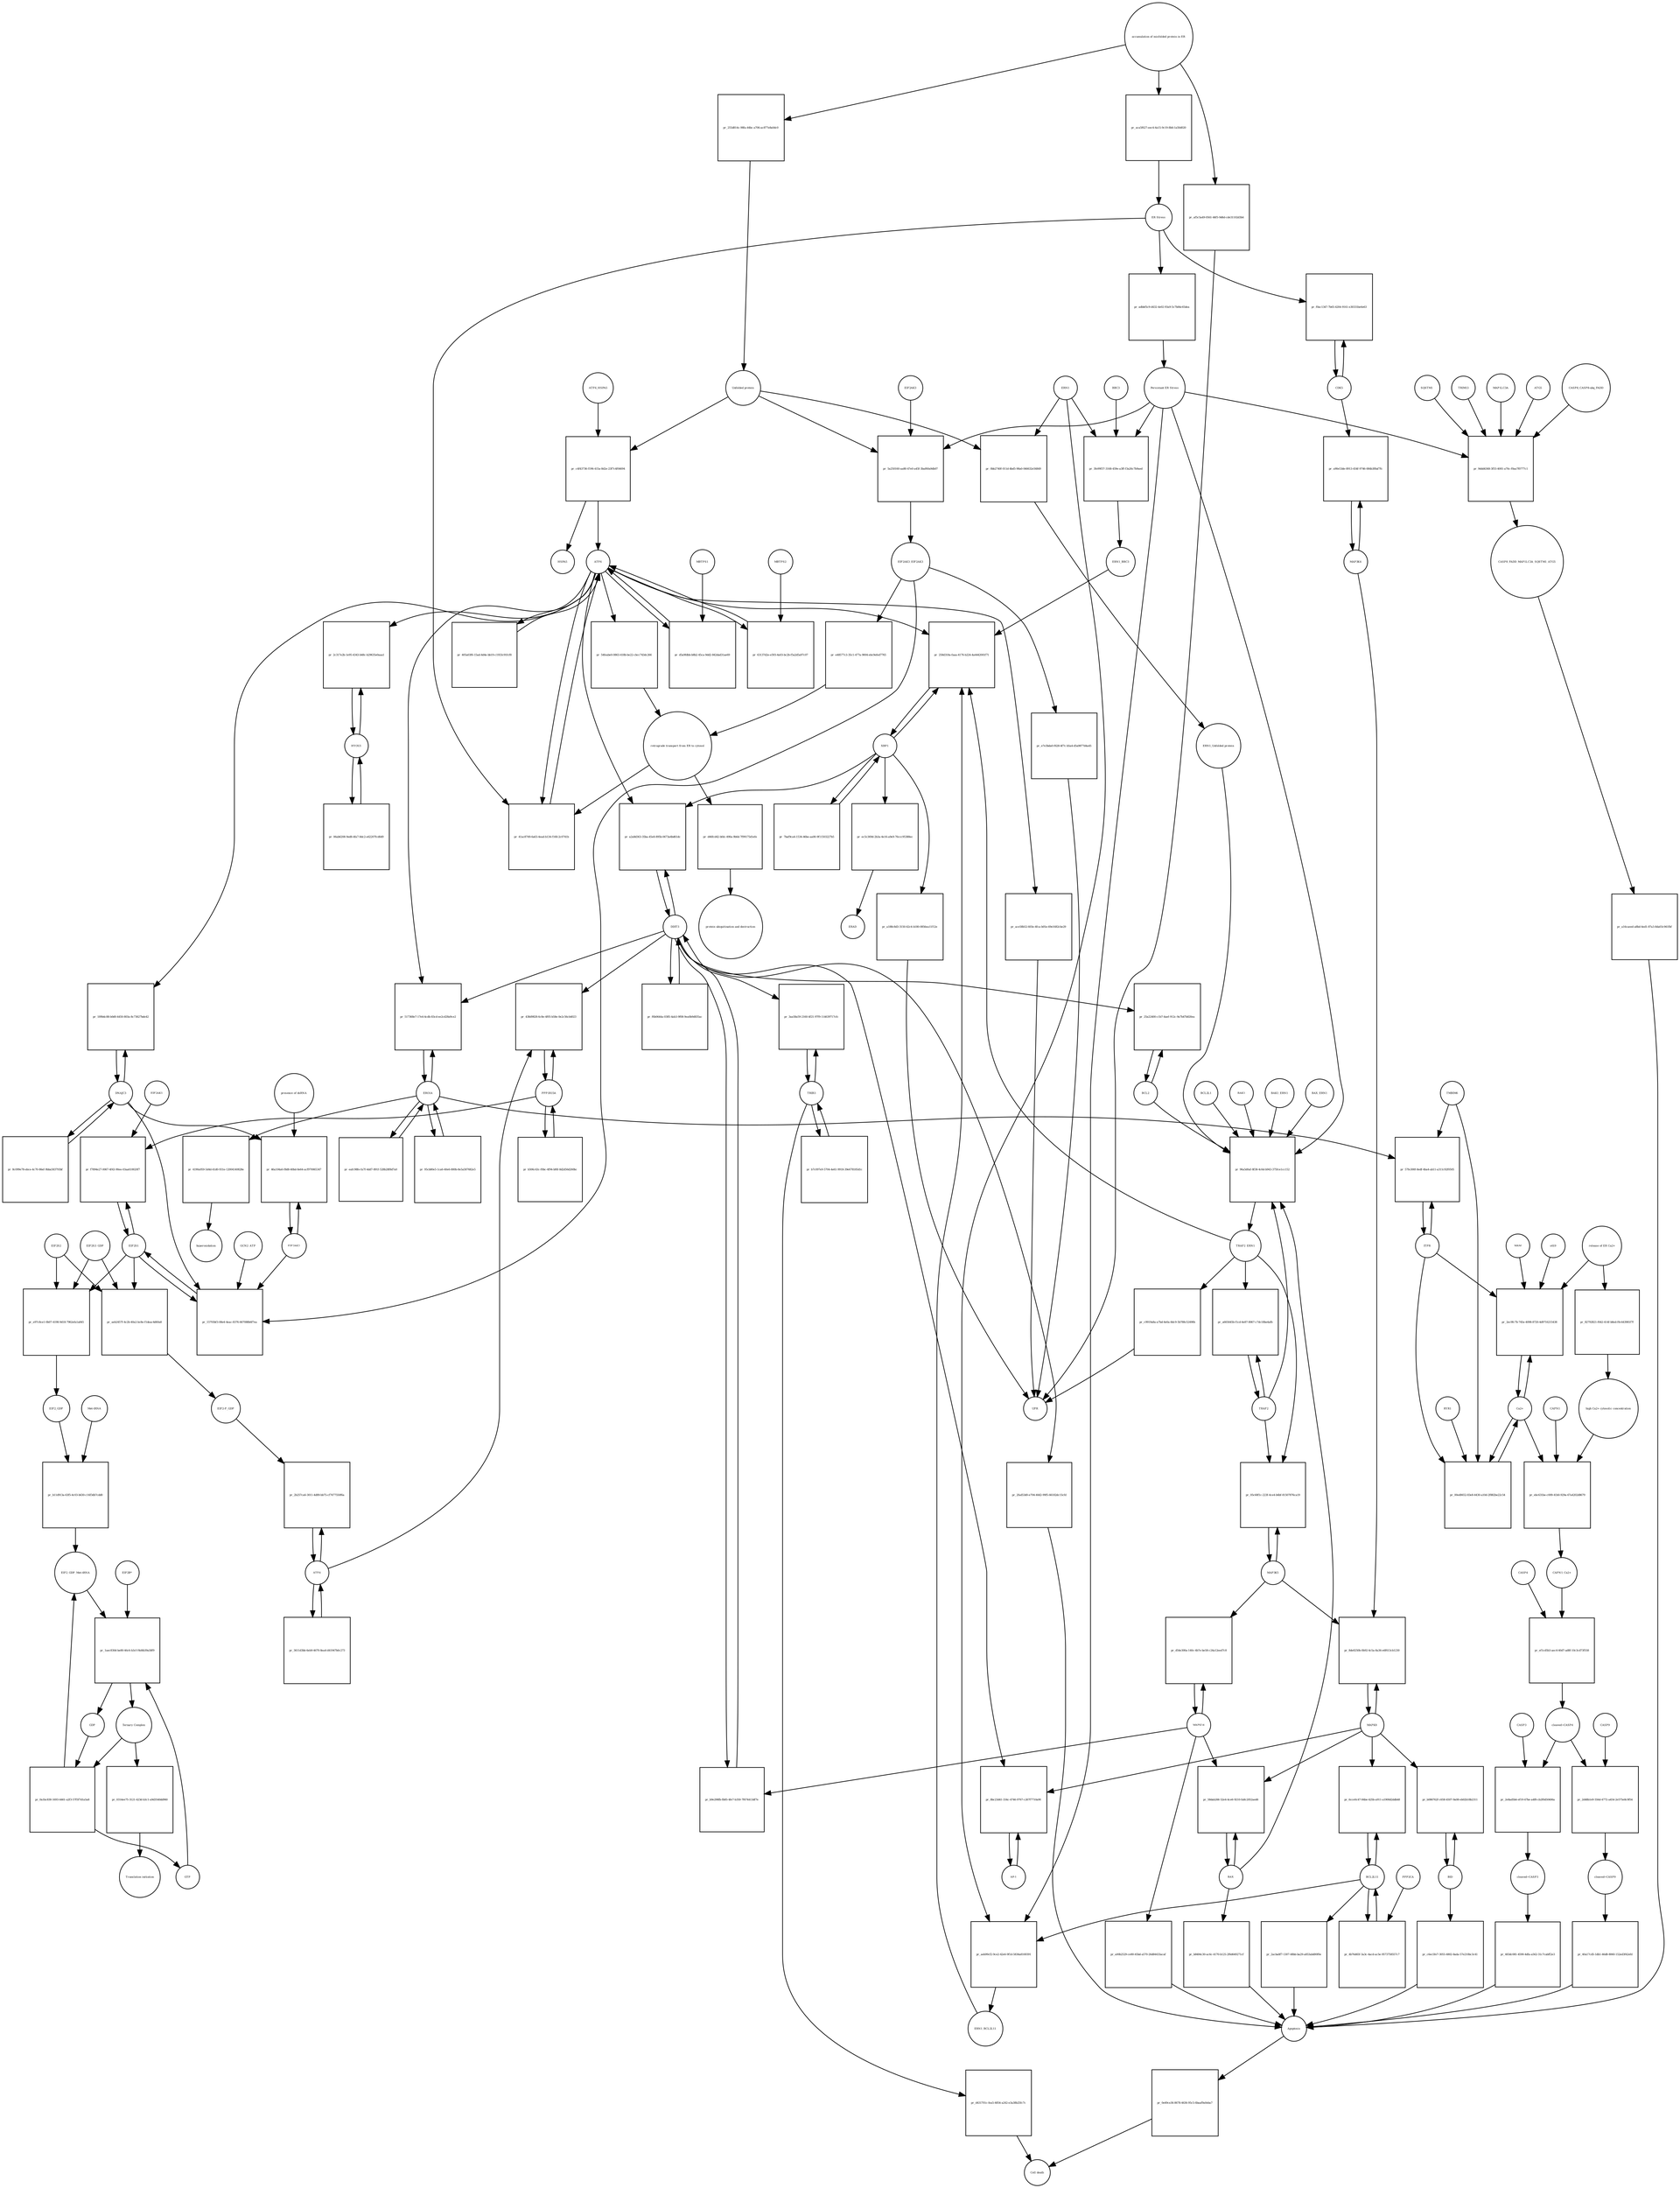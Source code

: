 strict digraph  {
ATF6_HSPA5 [annotation="", bipartite=0, cls=complex, fontsize=4, label=ATF6_HSPA5, shape=circle];
"pr_c4f43736-f196-415a-8d2e-23f7c4f04694" [annotation="", bipartite=1, cls=process, fontsize=4, label="pr_c4f43736-f196-415a-8d2e-23f7c4f04694", shape=square];
ATF6 [annotation="urn_miriam_hgnc.symbol_ATF6", bipartite=0, cls=macromolecule, fontsize=4, label=ATF6, shape=circle];
HSPA5 [annotation="urn_miriam_hgnc.symbol_HSPA5", bipartite=0, cls=macromolecule, fontsize=4, label=HSPA5, shape=circle];
"Unfolded protein" [annotation="", bipartite=0, cls=macromolecule, fontsize=4, label="Unfolded protein", shape=circle];
ERN1 [annotation="urn_miriam_hgnc.symbol_ERN1", bipartite=0, cls=macromolecule, fontsize=4, label=ERN1, shape=circle];
"pr_0bb2740f-011d-4bd5-98a0-046632e56849" [annotation="", bipartite=1, cls=process, fontsize=4, label="pr_0bb2740f-011d-4bd5-98a0-046632e56849", shape=square];
"ERN1_Unfolded protein" [annotation="", bipartite=0, cls=complex, fontsize=4, label="ERN1_Unfolded protein", shape=circle];
EIF2AK3_EIF2AK3 [annotation="", bipartite=0, cls=complex, fontsize=4, label=EIF2AK3_EIF2AK3, shape=circle];
"pr_e48577c3-35c1-477a-9004-ebc9efed7765" [annotation="", bipartite=1, cls=process, fontsize=4, label="pr_e48577c3-35c1-477a-9004-ebc9efed7765", shape=square];
"retrograde transport from ER to cytosol" [annotation="", bipartite=0, cls=phenotype, fontsize=4, label="retrograde transport from ER to cytosol", shape=circle];
"pr_54feabe0-0863-418b-be22-cbcc743dc266" [annotation="", bipartite=1, cls=process, fontsize=4, label="pr_54feabe0-0863-418b-be22-cbcc743dc266", shape=square];
"pr_d46fcd42-bfdc-490a-9b6d-7f99175d1efe" [annotation="", bipartite=1, cls=process, fontsize=4, label="pr_d46fcd42-bfdc-490a-9b6d-7f99175d1efe", shape=square];
"protein ubiquitination and destruction" [annotation="", bipartite=0, cls=phenotype, fontsize=4, label="protein ubiquitination and destruction", shape=circle];
"pr_96a5d0af-8f38-4c6d-b943-375fce1cc152" [annotation="", bipartite=1, cls=process, fontsize=4, label="pr_96a5d0af-8f38-4c6d-b943-375fce1cc152", shape=square];
TRAF2_ERN1 [annotation="", bipartite=0, cls=complex, fontsize=4, label=TRAF2_ERN1, shape=circle];
BAK1_ERN1 [annotation="", bipartite=0, cls=complex, fontsize=4, label=BAK1_ERN1, shape=circle];
BAX_ERN1 [annotation="", bipartite=0, cls=complex, fontsize=4, label=BAX_ERN1, shape=circle];
BCL2 [annotation="urn_miriam_hgnc.symbol_BCL2", bipartite=0, cls="nucleic acid feature", fontsize=4, label=BCL2, shape=circle];
BCL2L1 [annotation="urn_miriam_hgnc.symbol_BCL2L1", bipartite=0, cls=macromolecule, fontsize=4, label=BCL2L1, shape=circle];
"Persistant ER Stress" [annotation="", bipartite=0, cls=phenotype, fontsize=4, label="Persistant ER Stress", shape=circle];
BAX [annotation="urn_miriam_hgnc.symbol_BAX", bipartite=0, cls=macromolecule, fontsize=4, label=BAX, shape=circle];
BAK1 [annotation="urn_miriam_hgnc.symbol_BAK1", bipartite=0, cls=macromolecule, fontsize=4, label=BAK1, shape=circle];
TRAF2 [annotation="urn_miriam_hgnc.symbol_TRAF2", bipartite=0, cls=macromolecule, fontsize=4, label=TRAF2, shape=circle];
XBP1 [annotation="urn_miriam_hgnc.symbol_XBP1", bipartite=0, cls=macromolecule, fontsize=4, label=XBP1, shape=circle];
"pr_258d318a-faaa-4176-b224-4a4442001f71" [annotation="", bipartite=1, cls=process, fontsize=4, label="pr_258d318a-faaa-4176-b224-4a4442001f71", shape=square];
ERN1_BBC3 [annotation="", bipartite=0, cls=complex, fontsize=4, label=ERN1_BBC3, shape=circle];
ERN1_BCL2L11 [annotation="", bipartite=0, cls=complex, fontsize=4, label=ERN1_BCL2L11, shape=circle];
"pr_7baf9ca4-1534-46be-aa00-9f11503227b5" [annotation="", bipartite=1, cls=process, fontsize=4, label="pr_7baf9ca4-1534-46be-aa00-9f11503227b5", shape=square];
"pr_ec5c369d-2b3a-4e16-a9e9-76ccc95388ec" [annotation="", bipartite=1, cls=process, fontsize=4, label="pr_ec5c369d-2b3a-4e16-a9e9-76ccc95388ec", shape=square];
ERAD [annotation="", bipartite=0, cls=phenotype, fontsize=4, label=ERAD, shape=circle];
"pr_a188c8d3-3150-42c4-b180-0856ea11f12e" [annotation="", bipartite=1, cls=process, fontsize=4, label="pr_a188c8d3-3150-42c4-b180-0856ea11f12e", shape=square];
UPR [annotation="", bipartite=0, cls=phenotype, fontsize=4, label=UPR, shape=circle];
"pr_a665645b-f1cd-4e87-8067-c7dc18be4afb" [annotation="", bipartite=1, cls=process, fontsize=4, label="pr_a665645b-f1cd-4e87-8067-c7dc18be4afb", shape=square];
MAPK8 [annotation="urn_miriam_hgnc.symbol_MAPK8", bipartite=0, cls=macromolecule, fontsize=4, label=MAPK8, shape=circle];
"pr_8de8250b-0b92-4c5a-8a36-e6f613cb1230" [annotation="", bipartite=1, cls=process, fontsize=4, label="pr_8de8250b-0b92-4c5a-8a36-e6f613cb1230", shape=square];
MAP3K4 [annotation="urn_miriam_hgnc.symbol_MAP3K4", bipartite=0, cls=macromolecule, fontsize=4, label=MAP3K4, shape=circle];
MAP3K5 [annotation="urn_miriam_hgnc.symbol_MAP3K5", bipartite=0, cls=macromolecule, fontsize=4, label=MAP3K5, shape=circle];
MAPK14 [annotation="urn_miriam_hgnc.symbol_MAPK14", bipartite=0, cls=macromolecule, fontsize=4, label=MAPK14, shape=circle];
"pr_d54e300a-140c-4b7e-be58-c24a12eed7c8" [annotation="", bipartite=1, cls=process, fontsize=4, label="pr_d54e300a-140c-4b7e-be58-c24a12eed7c8", shape=square];
"pr_a00b2529-ce80-45bd-a570-26d84433acaf" [annotation="", bipartite=1, cls=process, fontsize=4, label="pr_a00b2529-ce80-45bd-a570-26d84433acaf", shape=square];
Apoptosis [annotation="", bipartite=0, cls=phenotype, fontsize=4, label=Apoptosis, shape=circle];
DDIT3 [annotation="urn_miriam_hgnc.symbol_DDIT3", bipartite=0, cls=macromolecule, fontsize=4, label=DDIT3, shape=circle];
"pr_b9e298fb-fb85-4fe7-b350-7f674413df7e" [annotation="", bipartite=1, cls=process, fontsize=4, label="pr_b9e298fb-fb85-4fe7-b350-7f674413df7e", shape=square];
"pr_2fad53d0-e704-40d2-99f5-66182dc15cfd" [annotation="", bipartite=1, cls=process, fontsize=4, label="pr_2fad53d0-e704-40d2-99f5-66182dc15cfd", shape=square];
"pr_25a22400-c1b7-4aef-912c-9a7b47b820ea" [annotation="", bipartite=1, cls=process, fontsize=4, label="pr_25a22400-c1b7-4aef-912c-9a7b47b820ea", shape=square];
"pr_41ac8749-6a63-4ead-b134-f16fc2c0741b" [annotation="", bipartite=1, cls=process, fontsize=4, label="pr_41ac8749-6a63-4ead-b134-f16fc2c0741b", shape=square];
"ER Stress" [annotation="", bipartite=0, cls=phenotype, fontsize=4, label="ER Stress", shape=circle];
"pr_d5a9fdbb-b8b2-45ca-9dd2-842dad31ae69" [annotation="", bipartite=1, cls=process, fontsize=4, label="pr_d5a9fdbb-b8b2-45ca-9dd2-842dad31ae69", shape=square];
MBTPS1 [annotation="urn_miriam_hgnc.symbol_MBTPS1", bipartite=0, cls=macromolecule, fontsize=4, label=MBTPS1, shape=circle];
"pr_63137d2e-e593-4a03-bc2b-f5a2d5a97c07" [annotation="", bipartite=1, cls=process, fontsize=4, label="pr_63137d2e-e593-4a03-bc2b-f5a2d5a97c07", shape=square];
MBTPS2 [annotation="urn_miriam_hgnc.symbol_MBTPS2", bipartite=0, cls=macromolecule, fontsize=4, label=MBTPS2, shape=circle];
"pr_405a03f6-15ad-4d4e-bb19-c1933c91fcf8" [annotation="", bipartite=1, cls=process, fontsize=4, label="pr_405a03f6-15ad-4d4e-bb19-c1933c91fcf8", shape=square];
"pr_f6b0644a-0385-4ab3-9f08-9ea0b9d835ac" [annotation="", bipartite=1, cls=process, fontsize=4, label="pr_f6b0644a-0385-4ab3-9f08-9ea0b9d835ac", shape=square];
"pr_a2a8d363-35ba-45e8-895b-0673a4bd61dc" [annotation="", bipartite=1, cls=process, fontsize=4, label="pr_a2a8d363-35ba-45e8-895b-0673a4bd61dc", shape=square];
EIF2S1 [annotation="urn_miriam_hgnc.symbol_EIF2S1", bipartite=0, cls=macromolecule, fontsize=4, label=EIF2S1, shape=circle];
"pr_15793bf3-08e4-4eac-8376-667088b6f7ea" [annotation="", bipartite=1, cls=process, fontsize=4, label="pr_15793bf3-08e4-4eac-8376-667088b6f7ea", shape=square];
GCN2_ATP [annotation="", bipartite=0, cls=complex, fontsize=4, label=GCN2_ATP, shape=circle];
EIF2AK2 [annotation="urn_miriam_hgnc.symbol_EIF2AK2", bipartite=0, cls=macromolecule, fontsize=4, label=EIF2AK2, shape=circle];
DNAJC3 [annotation="urn_miriam_hgnc.symbol_DNAJC3", bipartite=0, cls=macromolecule, fontsize=4, label=DNAJC3, shape=circle];
EIF2S2 [annotation="urn_miriam_hgnc.symbol_EIF2S2", bipartite=0, cls=macromolecule, fontsize=4, label=EIF2S2, shape=circle];
"pr_e97c8ce1-0b07-4198-9d18-7962efa1a845" [annotation="", bipartite=1, cls=process, fontsize=4, label="pr_e97c8ce1-0b07-4198-9d18-7962efa1a845", shape=square];
EIF2S3_GDP [annotation="", bipartite=0, cls=complex, fontsize=4, label=EIF2S3_GDP, shape=circle];
EIF2_GDP [annotation="", bipartite=0, cls=complex, fontsize=4, label=EIF2_GDP, shape=circle];
"EIF2_GDP_Met-tRNA" [annotation="", bipartite=0, cls=complex, fontsize=4, label="EIF2_GDP_Met-tRNA", shape=circle];
"pr_1aec830d-be80-46c6-b3cf-f4d4b39a58f9" [annotation="", bipartite=1, cls=process, fontsize=4, label="pr_1aec830d-be80-46c6-b3cf-f4d4b39a58f9", shape=square];
"Ternary Complex" [annotation="", bipartite=0, cls=complex, fontsize=4, label="Ternary Complex", shape=circle];
"EIF2B*" [annotation="", bipartite=0, cls=complex, fontsize=4, label="EIF2B*", shape=circle];
GTP [annotation="urn_miriam_obo.chebi_CHEBI%3A57600", bipartite=0, cls="simple chemical", fontsize=4, label=GTP, shape=circle];
GDP [annotation="urn_miriam_obo.chebi_CHEBI%3A65180", bipartite=0, cls="simple chemical", fontsize=4, label=GDP, shape=circle];
"pr_0a1bc830-1693-4461-a2f3-57f5f7d1a5a8" [annotation="", bipartite=1, cls=process, fontsize=4, label="pr_0a1bc830-1693-4461-a2f3-57f5f7d1a5a8", shape=square];
ATF4 [annotation="urn_miriam_hgnc.symbol_ATF4", bipartite=0, cls=macromolecule, fontsize=4, label=ATF4, shape=circle];
"pr_2b257ca6-3011-4d89-bb75-cf7477550f6a" [annotation="", bipartite=1, cls=process, fontsize=4, label="pr_2b257ca6-3011-4d89-bb75-cf7477550f6a", shape=square];
"EIF2-P_GDP" [annotation="", bipartite=0, cls=complex, fontsize=4, label="EIF2-P_GDP", shape=circle];
"pr_3611d3bb-6eb9-4670-8ea4-d41947b0c273" [annotation="", bipartite=1, cls=process, fontsize=4, label="pr_3611d3bb-6eb9-4670-8ea4-d41947b0c273", shape=square];
PPP1R15A [annotation="urn_miriam_hgnc.symbol_PPP1R15A", bipartite=0, cls=macromolecule, fontsize=4, label=PPP1R15A, shape=circle];
"pr_438d9828-6c8e-4f05-b58e-0e2c56cb4023" [annotation="", bipartite=1, cls=process, fontsize=4, label="pr_438d9828-6c8e-4f05-b58e-0e2c56cb4023", shape=square];
"pr_b506c43c-f0bc-4f94-bf6f-8d2d56d260bc" [annotation="", bipartite=1, cls=process, fontsize=4, label="pr_b506c43c-f0bc-4f94-bf6f-8d2d56d260bc", shape=square];
"pr_0314ee75-3121-423d-b3c1-a9d3540dd960" [annotation="", bipartite=1, cls=process, fontsize=4, label="pr_0314ee75-3121-423d-b3c1-a9d3540dd960", shape=square];
"Translation initiation" [annotation="", bipartite=0, cls=phenotype, fontsize=4, label="Translation initiation", shape=circle];
"pr_05c68f1c-223f-4ce4-b6bf-81507876ca19" [annotation="", bipartite=1, cls=process, fontsize=4, label="pr_05c68f1c-223f-4ce4-b6bf-81507876ca19", shape=square];
ERO1A [annotation="urn_miriam_hgnc.symbol_ERO1A", bipartite=0, cls=macromolecule, fontsize=4, label=ERO1A, shape=circle];
"pr_517368e7-17e4-4cdb-83cd-ee2cd28a9ce2" [annotation="", bipartite=1, cls=process, fontsize=4, label="pr_517368e7-17e4-4cdb-83cd-ee2cd28a9ce2", shape=square];
"pr_95cb80e5-1ca6-40e6-800b-8e5a587682e5" [annotation="", bipartite=1, cls=process, fontsize=4, label="pr_95cb80e5-1ca6-40e6-800b-8e5a587682e5", shape=square];
"pr_f7894e27-0067-4f43-90ee-03aa610020f7" [annotation="", bipartite=1, cls=process, fontsize=4, label="pr_f7894e27-0067-4f43-90ee-03aa610020f7", shape=square];
EIF2AK1 [annotation="urn_miriam_hgnc.symbol_EIF2AK1", bipartite=0, cls=macromolecule, fontsize=4, label=EIF2AK1, shape=circle];
"pr_58dab266-52e4-4ce6-9210-fa8c2052aed6" [annotation="", bipartite=1, cls=process, fontsize=4, label="pr_58dab266-52e4-4ce6-9210-fa8c2052aed6", shape=square];
"pr_b8484c30-ac6c-4170-b125-2f6d649271cf" [annotation="", bipartite=1, cls=process, fontsize=4, label="pr_b8484c30-ac6c-4170-b125-2f6d649271cf", shape=square];
"Ca2+" [annotation="urn_miriam_obo.chebi_CHEBI%3A29108", bipartite=0, cls="simple chemical", fontsize=4, label="Ca2+", shape=circle];
"pr_2ec9fc7b-745e-4098-8720-4d9716215438" [annotation="", bipartite=1, cls=process, fontsize=4, label="pr_2ec9fc7b-745e-4098-8720-4d9716215438", shape=square];
"release of ER Ca2+" [annotation="", bipartite=0, cls=phenotype, fontsize=4, label="release of ER Ca2+", shape=circle];
ITPR [annotation="urn_miriam_hgnc.symbol_ITPR1|urn_miriam_hgnc.symbol_ITPR2|urn_miriam_hgnc.symbol_ITPR3", bipartite=0, cls=macromolecule, fontsize=4, label=ITPR, shape=circle];
MAM [annotation="", bipartite=0, cls=phenotype, fontsize=4, label=MAM, shape=circle];
s619 [annotation="", bipartite=0, cls=complex, fontsize=4, label=s619, shape=circle];
"pr_a90e53de-8913-454f-9746-084b3f8af7fc" [annotation="", bipartite=1, cls=process, fontsize=4, label="pr_a90e53de-8913-454f-9746-084b3f8af7fc", shape=square];
CDK5 [annotation="urn_miriam_hgnc.symbol_CDK5", bipartite=0, cls=macromolecule, fontsize=4, label=CDK5, shape=circle];
"pr_f0ac1347-7b65-4204-9161-e30331be6e63" [annotation="", bipartite=1, cls="uncertain process", fontsize=4, label="pr_f0ac1347-7b65-4204-9161-e30331be6e63", shape=square];
"pr_0e49ce36-8678-4636-95c5-6baaf9a0eba7" [annotation="", bipartite=1, cls=process, fontsize=4, label="pr_0e49ce36-8678-4636-95c5-6baaf9a0eba7", shape=square];
"Cell death" [annotation="", bipartite=0, cls=phenotype, fontsize=4, label="Cell death", shape=circle];
"pr_00ed0652-83e8-4430-a10d-2f882be22c54" [annotation="", bipartite=1, cls=process, fontsize=4, label="pr_00ed0652-83e8-4430-a10d-2f882be22c54", shape=square];
TMBIM6 [annotation="urn_miriam_hgnc.symbol_TMBIM6", bipartite=0, cls=macromolecule, fontsize=4, label=TMBIM6, shape=circle];
RYR1 [annotation="urn_miriam_hgnc.symbol_RYR1", bipartite=0, cls=macromolecule, fontsize=4, label=RYR1, shape=circle];
EIF2AK3 [annotation="urn_miriam_hgnc.symbol_EIF2AK3", bipartite=0, cls=macromolecule, fontsize=4, label=EIF2AK3, shape=circle];
"pr_5a250160-aa80-47e0-a45f-3baf60a9db07" [annotation="", bipartite=1, cls=process, fontsize=4, label="pr_5a250160-aa80-47e0-a45f-3baf60a9db07", shape=square];
"pr_4190a959-5d4d-41d0-931e-12004140828e" [annotation="", bipartite=1, cls=process, fontsize=4, label="pr_4190a959-5d4d-41d0-931e-12004140828e", shape=square];
hyperoxidation [annotation="", bipartite=0, cls=phenotype, fontsize=4, label=hyperoxidation, shape=circle];
"pr_eafc98fe-fa7f-4dd7-891f-528b28f8d7a0" [annotation="", bipartite=1, cls=process, fontsize=4, label="pr_eafc98fe-fa7f-4dd7-891f-528b28f8d7a0", shape=square];
"pr_adbbf5c9-d432-4e02-93a9-5c7b84c65dea" [annotation="", bipartite=1, cls=process, fontsize=4, label="pr_adbbf5c9-d432-4e02-93a9-5c7b84c65dea", shape=square];
"CASP8_CASP8-ubq_FADD" [annotation="", bipartite=0, cls=complex, fontsize=4, label="CASP8_CASP8-ubq_FADD", shape=circle];
"pr_9ddd4368-3f55-4001-a70c-f0aa7f0777c1" [annotation="", bipartite=1, cls=process, fontsize=4, label="pr_9ddd4368-3f55-4001-a70c-f0aa7f0777c1", shape=square];
"SQSTM1 " [annotation="urn_miriam_hgnc.symbol_SQSTM1", bipartite=0, cls=macromolecule, fontsize=4, label="SQSTM1 ", shape=circle];
CASP8_FADD_MAP1LC3A_SQSTM1_ATG5 [annotation="", bipartite=0, cls=complex, fontsize=4, label=CASP8_FADD_MAP1LC3A_SQSTM1_ATG5, shape=circle];
TRIM13 [annotation="urn_miriam_hgnc.symbol_TRIM13", bipartite=0, cls=macromolecule, fontsize=4, label=TRIM13, shape=circle];
MAP1LC3A [annotation="urn_miriam_hgnc.symbol_MAP1LC3A", bipartite=0, cls=macromolecule, fontsize=4, label=MAP1LC3A, shape=circle];
ATG5 [annotation="urn_miriam_hgnc.symbol_ATG5", bipartite=0, cls=macromolecule, fontsize=4, label=ATG5, shape=circle];
"pr_a16caeed-a8bd-4ed1-87a3-8da03c941fbf" [annotation="", bipartite=1, cls=process, fontsize=4, label="pr_a16caeed-a8bd-4ed1-87a3-8da03c941fbf", shape=square];
"AP-1" [annotation="urn_miriam_hgnc.symbol_FOS|urn_miriam_hgnc.symbol_FOSB|urn_miriam_hgnc.symbol_FOSL1|urn_miriam_hgnc.symbol_FOSL2|urn_miriam_hgnc.symbol_JUN|urn_miriam_hgnc.symbol_JUNB|urn_miriam_hgnc.symbol_JUND", bipartite=0, cls=macromolecule, fontsize=4, label="AP-1", shape=circle];
"pr_8bc23d41-334c-4746-9767-c267f7710a90" [annotation="", bipartite=1, cls=process, fontsize=4, label="pr_8bc23d41-334c-4746-9767-c267f7710a90", shape=square];
"pr_46a104a6-f8d8-40bd-8e64-acf970065347" [annotation="", bipartite=1, cls=process, fontsize=4, label="pr_46a104a6-f8d8-40bd-8e64-acf970065347", shape=square];
"presence of dsRNA" [annotation="", bipartite=0, cls=phenotype, fontsize=4, label="presence of dsRNA", shape=circle];
"Met-tRNA" [annotation="urn_miriam_hgnc_HGNC%3A34779", bipartite=0, cls="nucleic acid feature", fontsize=4, label="Met-tRNA", shape=circle];
"pr_b11d913a-63f5-4c03-b630-c16f3db7cdd0" [annotation="", bipartite=1, cls=process, fontsize=4, label="pr_b11d913a-63f5-4c03-b630-c16f3db7cdd0", shape=square];
"pr_aeb2457f-4c2b-40a2-bc8e-f1deac4d60a8" [annotation="", bipartite=1, cls=process, fontsize=4, label="pr_aeb2457f-4c2b-40a2-bc8e-f1deac4d60a8", shape=square];
"accumulation of misfolded protein in ER" [annotation="", bipartite=0, cls=phenotype, fontsize=4, label="accumulation of misfolded protein in ER", shape=circle];
"pr_255d814c-98fa-44bc-a706-ac877e8a0dc0" [annotation="", bipartite=1, cls=process, fontsize=4, label="pr_255d814c-98fa-44bc-a706-ac877e8a0dc0", shape=square];
"pr_aca5f627-eec4-4a15-9c19-8bfc1a50d020" [annotation="", bipartite=1, cls=process, fontsize=4, label="pr_aca5f627-eec4-4a15-9c19-8bfc1a50d020", shape=square];
"pr_af5c5a49-0561-46f5-9d6d-cde31102d3b4" [annotation="", bipartite=1, cls=process, fontsize=4, label="pr_af5c5a49-0561-46f5-9d6d-cde31102d3b4", shape=square];
"pr_e7e3bda0-f628-4f7c-b5a4-d5a9877d4a45" [annotation="", bipartite=1, cls=process, fontsize=4, label="pr_e7e3bda0-f628-4f7c-b5a4-d5a9877d4a45", shape=square];
"pr_c9919a8a-a7bd-4e0a-8dc9-5b788c52490b" [annotation="", bipartite=1, cls=process, fontsize=4, label="pr_c9919a8a-a7bd-4e0a-8dc9-5b788c52490b", shape=square];
"pr_ace58b52-603e-4fca-b05e-69e1682cbe29" [annotation="", bipartite=1, cls=process, fontsize=4, label="pr_ace58b52-603e-4fca-b05e-69e1682cbe29", shape=square];
BCL2L11 [annotation="urn_miriam_hgnc.symbol_BCL2L11", bipartite=0, cls=macromolecule, fontsize=4, label=BCL2L11, shape=circle];
"pr_6cce0c47-84be-425b-a911-a1900d2ddb48" [annotation="", bipartite=1, cls=process, fontsize=4, label="pr_6cce0c47-84be-425b-a911-a1900d2ddb48", shape=square];
BID [annotation="urn_miriam_hgnc.symbol_BID", bipartite=0, cls=macromolecule, fontsize=4, label=BID, shape=circle];
"pr_b086762f-c658-4507-9a08-eb02b18b2311" [annotation="", bipartite=1, cls=process, fontsize=4, label="pr_b086762f-c658-4507-9a08-eb02b18b2311", shape=square];
"pr_2acba8f7-1307-48bb-ba29-a853abd00f0e" [annotation="", bipartite=1, cls=process, fontsize=4, label="pr_2acba8f7-1307-48bb-ba29-a853abd00f0e", shape=square];
"pr_c6ec5fe7-3055-4802-8ada-57e210bc3c41" [annotation="", bipartite=1, cls=process, fontsize=4, label="pr_c6ec5fe7-3055-4802-8ada-57e210bc3c41", shape=square];
"pr_aeb99cf2-9ce2-42e6-9f1d-5836a8169391" [annotation="", bipartite=1, cls=process, fontsize=4, label="pr_aeb99cf2-9ce2-42e6-9f1d-5836a8169391", shape=square];
"pr_3fe99f37-3168-459e-a3ff-f3a26c7b9aed" [annotation="", bipartite=1, cls=process, fontsize=4, label="pr_3fe99f37-3168-459e-a3ff-f3a26c7b9aed", shape=square];
BBC3 [annotation="urn_miriam_hgnc.symbol_BBC3", bipartite=0, cls=macromolecule, fontsize=4, label=BBC3, shape=circle];
"pr_4b76d65f-3a3c-4acd-ac5e-9573758557c7" [annotation="", bipartite=1, cls=process, fontsize=4, label="pr_4b76d65f-3a3c-4acd-ac5e-9573758557c7", shape=square];
PPP2CA [annotation="urn_miriam_hgnc.symbol_PPP2CA", bipartite=0, cls=macromolecule, fontsize=4, label=PPP2CA, shape=circle];
TRIB3 [annotation="urn_miriam_hgnc.symbol_TRIB3", bipartite=0, cls=macromolecule, fontsize=4, label=TRIB3, shape=circle];
"pr_3aa58a59-2160-4f21-97f9-114639717cfc" [annotation="", bipartite=1, cls=process, fontsize=4, label="pr_3aa58a59-2160-4f21-97f9-114639717cfc", shape=square];
"pr_b7c097e9-5704-4e61-9918-39e678185d1c" [annotation="", bipartite=1, cls=process, fontsize=4, label="pr_b7c097e9-5704-4e61-9918-39e678185d1c", shape=square];
"pr_d431701c-fea5-4854-a242-e3a38b25fc7c" [annotation="", bipartite=1, cls=process, fontsize=4, label="pr_d431701c-fea5-4854-a242-e3a38b25fc7c", shape=square];
"pr_82792821-f642-414f-b8ed-f0c443981f7f" [annotation="", bipartite=1, cls=process, fontsize=4, label="pr_82792821-f642-414f-b8ed-f0c443981f7f", shape=square];
"high Ca2+ cytosolic concentration" [annotation="", bipartite=0, cls=phenotype, fontsize=4, label="high Ca2+ cytosolic concentration", shape=circle];
"pr_189b4c88-b0d0-4450-803a-8c73627bde42" [annotation="", bipartite=1, cls=process, fontsize=4, label="pr_189b4c88-b0d0-4450-803a-8c73627bde42", shape=square];
"pr_8c099e78-ebce-4c70-86ef-9bba583793bf" [annotation="", bipartite=1, cls=process, fontsize=4, label="pr_8c099e78-ebce-4c70-86ef-9bba583793bf", shape=square];
"pr_57fe300f-8edf-4ba4-ab11-a311c92f0505" [annotation="", bipartite=1, cls=process, fontsize=4, label="pr_57fe300f-8edf-4ba4-ab11-a311c92f0505", shape=square];
CASP4 [annotation="urn_miriam_hgnc.symbol_CASP4", bipartite=0, cls=macromolecule, fontsize=4, label=CASP4, shape=circle];
"pr_ef1cd5b3-aec4-40d7-ad8f-10c3cd73f558" [annotation="", bipartite=1, cls=process, fontsize=4, label="pr_ef1cd5b3-aec4-40d7-ad8f-10c3cd73f558", shape=square];
"cleaved~CASP4" [annotation="urn_miriam_hgnc.symbol_CASP4", bipartite=0, cls=macromolecule, fontsize=4, label="cleaved~CASP4", shape=circle];
"CAPN1_Ca2+" [annotation="", bipartite=0, cls=complex, fontsize=4, label="CAPN1_Ca2+", shape=circle];
CASP3 [annotation="urn_miriam_hgnc.symbol_CASP3", bipartite=0, cls=macromolecule, fontsize=4, label=CASP3, shape=circle];
"pr_2e8ad5b4-ef19-47be-a4f8-cb2f0d50406a" [annotation="", bipartite=1, cls=process, fontsize=4, label="pr_2e8ad5b4-ef19-47be-a4f8-cb2f0d50406a", shape=square];
"cleaved~CASP3" [annotation="urn_miriam_hgnc.symbol_CASP3", bipartite=0, cls=macromolecule, fontsize=4, label="cleaved~CASP3", shape=circle];
CASP9 [annotation="urn_miriam_hgnc.symbol_CSAP9", bipartite=0, cls=macromolecule, fontsize=4, label=CASP9, shape=circle];
"pr_2d48b1e9-556d-4772-a454-2e575e8c9f54" [annotation="", bipartite=1, cls=process, fontsize=4, label="pr_2d48b1e9-556d-4772-a454-2e575e8c9f54", shape=square];
"cleaved~CASP9" [annotation="urn_miriam_hgnc.symbol_CASP9", bipartite=0, cls=macromolecule, fontsize=4, label="cleaved~CASP9", shape=circle];
CAPN1 [annotation="urn_miriam_hgnc.symbol_CAPN1", bipartite=0, cls=macromolecule, fontsize=4, label=CAPN1, shape=circle];
"pr_ebc631be-c009-41b0-929a-67a4202d8679" [annotation="", bipartite=1, cls=process, fontsize=4, label="pr_ebc631be-c009-41b0-929a-67a4202d8679", shape=square];
"pr_483dc081-4590-4dfa-a562-31c7cabff2e3" [annotation="", bipartite=1, cls=process, fontsize=4, label="pr_483dc081-4590-4dfa-a562-31c7cabff2e3", shape=square];
"pr_40a17cd5-1db1-46d8-8060-152ed3f42efd" [annotation="", bipartite=1, cls=process, fontsize=4, label="pr_40a17cd5-1db1-46d8-8060-152ed3f42efd", shape=square];
HYOU1 [annotation="urn_miriam_hgnc.symbol_HYOU1", bipartite=0, cls=macromolecule, fontsize=4, label=HYOU1, shape=circle];
"pr_2c317e2b-1e95-4343-b48c-b29635e0aaa1" [annotation="", bipartite=1, cls=process, fontsize=4, label="pr_2c317e2b-1e95-4343-b48c-b29635e0aaa1", shape=square];
"pr_06ab6208-9ed8-4fa7-8dc2-e62207fcd0d9" [annotation="", bipartite=1, cls=process, fontsize=4, label="pr_06ab6208-9ed8-4fa7-8dc2-e62207fcd0d9", shape=square];
ATF6_HSPA5 -> "pr_c4f43736-f196-415a-8d2e-23f7c4f04694"  [annotation="", interaction_type=consumption];
"pr_c4f43736-f196-415a-8d2e-23f7c4f04694" -> ATF6  [annotation="", interaction_type=production];
"pr_c4f43736-f196-415a-8d2e-23f7c4f04694" -> HSPA5  [annotation="", interaction_type=production];
ATF6 -> "pr_54feabe0-0863-418b-be22-cbcc743dc266"  [annotation="", interaction_type=consumption];
ATF6 -> "pr_258d318a-faaa-4176-b224-4a4442001f71"  [annotation="urn_miriam_pubmed_26587781|urn_miriam_pubmed_23430059", interaction_type=catalysis];
ATF6 -> "pr_41ac8749-6a63-4ead-b134-f16fc2c0741b"  [annotation="", interaction_type=consumption];
ATF6 -> "pr_d5a9fdbb-b8b2-45ca-9dd2-842dad31ae69"  [annotation="", interaction_type=consumption];
ATF6 -> "pr_63137d2e-e593-4a03-bc2b-f5a2d5a97c07"  [annotation="", interaction_type=consumption];
ATF6 -> "pr_405a03f6-15ad-4d4e-bb19-c1933c91fcf8"  [annotation="", interaction_type=consumption];
ATF6 -> "pr_a2a8d363-35ba-45e8-895b-0673a4bd61dc"  [annotation="urn_miriam_pubmed_26587781|urn_miriam_pubmed_17991856|urn_miriam_pubmed_28843399", interaction_type=catalysis];
ATF6 -> "pr_517368e7-17e4-4cdb-83cd-ee2cd28a9ce2"  [annotation="urn_miriam_pubmed_23850759|urn_miriam_pubmed_25387528", interaction_type=catalysis];
ATF6 -> "pr_ace58b52-603e-4fca-b05e-69e1682cbe29"  [annotation="", interaction_type=consumption];
ATF6 -> "pr_189b4c88-b0d0-4450-803a-8c73627bde42"  [annotation="urn_miriam_pubmed_12601012|urn_miriam_pubmed_18360008", interaction_type=catalysis];
ATF6 -> "pr_2c317e2b-1e95-4343-b48c-b29635e0aaa1"  [annotation=urn_miriam_pubmed_18360008, interaction_type=catalysis];
"Unfolded protein" -> "pr_c4f43736-f196-415a-8d2e-23f7c4f04694"  [annotation="urn_miriam_pubmed_19509052|urn_miriam_pubmed_12847084|urn_miriam_pubmed_23850759", interaction_type=catalysis];
"Unfolded protein" -> "pr_0bb2740f-011d-4bd5-98a0-046632e56849"  [annotation="", interaction_type=consumption];
"Unfolded protein" -> "pr_5a250160-aa80-47e0-a45f-3baf60a9db07"  [annotation=urn_miriam_pubmed_17991856, interaction_type=catalysis];
ERN1 -> "pr_0bb2740f-011d-4bd5-98a0-046632e56849"  [annotation="", interaction_type=consumption];
ERN1 -> "pr_aeb99cf2-9ce2-42e6-9f1d-5836a8169391"  [annotation="", interaction_type=consumption];
ERN1 -> "pr_3fe99f37-3168-459e-a3ff-f3a26c7b9aed"  [annotation="", interaction_type=consumption];
"pr_0bb2740f-011d-4bd5-98a0-046632e56849" -> "ERN1_Unfolded protein"  [annotation="", interaction_type=production];
"ERN1_Unfolded protein" -> "pr_96a5d0af-8f38-4c6d-b943-375fce1cc152"  [annotation="", interaction_type=consumption];
EIF2AK3_EIF2AK3 -> "pr_e48577c3-35c1-477a-9004-ebc9efed7765"  [annotation="", interaction_type=consumption];
EIF2AK3_EIF2AK3 -> "pr_15793bf3-08e4-4eac-8376-667088b6f7ea"  [annotation="urn_miriam_pubmed_12667446|urn_miriam_pubmed_16246152|urn_miriam_pubmed_12601012|urn_miriam_pubmed_23850759|urn_miriam_pubmed_18360008|urn_miriam_pubmed_26587781", interaction_type=catalysis];
EIF2AK3_EIF2AK3 -> "pr_e7e3bda0-f628-4f7c-b5a4-d5a9877d4a45"  [annotation="", interaction_type=consumption];
"pr_e48577c3-35c1-477a-9004-ebc9efed7765" -> "retrograde transport from ER to cytosol"  [annotation="", interaction_type=production];
"retrograde transport from ER to cytosol" -> "pr_d46fcd42-bfdc-490a-9b6d-7f99175d1efe"  [annotation="", interaction_type=consumption];
"retrograde transport from ER to cytosol" -> "pr_41ac8749-6a63-4ead-b134-f16fc2c0741b"  [annotation="urn_miriam_pubmed_18360008|urn_miriam_pubmed_17991856|urn_miriam_pubmed_26587781|urn_miriam_pubmed_12847084", interaction_type=inhibition];
"pr_54feabe0-0863-418b-be22-cbcc743dc266" -> "retrograde transport from ER to cytosol"  [annotation="", interaction_type=production];
"pr_d46fcd42-bfdc-490a-9b6d-7f99175d1efe" -> "protein ubiquitination and destruction"  [annotation="", interaction_type=production];
"pr_96a5d0af-8f38-4c6d-b943-375fce1cc152" -> TRAF2_ERN1  [annotation="", interaction_type=production];
TRAF2_ERN1 -> "pr_258d318a-faaa-4176-b224-4a4442001f71"  [annotation="urn_miriam_pubmed_26587781|urn_miriam_pubmed_23430059", interaction_type=catalysis];
TRAF2_ERN1 -> "pr_a665645b-f1cd-4e87-8067-c7dc18be4afb"  [annotation=urn_miriam_pubmed_23850759, interaction_type=catalysis];
TRAF2_ERN1 -> "pr_05c68f1c-223f-4ce4-b6bf-81507876ca19"  [annotation=urn_miriam_pubmed_23850759, interaction_type=catalysis];
TRAF2_ERN1 -> "pr_c9919a8a-a7bd-4e0a-8dc9-5b788c52490b"  [annotation="", interaction_type=consumption];
BAK1_ERN1 -> "pr_96a5d0af-8f38-4c6d-b943-375fce1cc152"  [annotation="urn_miriam_pubmed_23850759|urn_miriam_pubmed_23430059|urn_miriam_pubmed_26587781", interaction_type=catalysis];
BAX_ERN1 -> "pr_96a5d0af-8f38-4c6d-b943-375fce1cc152"  [annotation="urn_miriam_pubmed_23850759|urn_miriam_pubmed_23430059|urn_miriam_pubmed_26587781", interaction_type=catalysis];
BCL2 -> "pr_96a5d0af-8f38-4c6d-b943-375fce1cc152"  [annotation="urn_miriam_pubmed_23850759|urn_miriam_pubmed_23430059|urn_miriam_pubmed_26587781", interaction_type=inhibition];
BCL2 -> "pr_25a22400-c1b7-4aef-912c-9a7b47b820ea"  [annotation="", interaction_type=consumption];
BCL2L1 -> "pr_96a5d0af-8f38-4c6d-b943-375fce1cc152"  [annotation="urn_miriam_pubmed_23850759|urn_miriam_pubmed_23430059|urn_miriam_pubmed_26587781", interaction_type=inhibition];
"Persistant ER Stress" -> "pr_96a5d0af-8f38-4c6d-b943-375fce1cc152"  [annotation="urn_miriam_pubmed_23850759|urn_miriam_pubmed_23430059|urn_miriam_pubmed_26587781", interaction_type=inhibition];
"Persistant ER Stress" -> "pr_5a250160-aa80-47e0-a45f-3baf60a9db07"  [annotation=urn_miriam_pubmed_17991856, interaction_type=catalysis];
"Persistant ER Stress" -> "pr_9ddd4368-3f55-4001-a70c-f0aa7f0777c1"  [annotation=urn_miriam_pubmed_17991856, interaction_type=catalysis];
"Persistant ER Stress" -> "pr_aeb99cf2-9ce2-42e6-9f1d-5836a8169391"  [annotation="urn_miriam_pubmed_23850759|urn_miriam_pubmed_23430059|urn_miriam_pubmed_26587781", interaction_type=inhibition];
"Persistant ER Stress" -> "pr_3fe99f37-3168-459e-a3ff-f3a26c7b9aed"  [annotation="urn_miriam_pubmed_23430059|urn_miriam_pubmed_17991856", interaction_type=inhibition];
BAX -> "pr_96a5d0af-8f38-4c6d-b943-375fce1cc152"  [annotation="urn_miriam_pubmed_23850759|urn_miriam_pubmed_23430059|urn_miriam_pubmed_26587781", interaction_type=catalysis];
BAX -> "pr_58dab266-52e4-4ce6-9210-fa8c2052aed6"  [annotation="", interaction_type=consumption];
BAX -> "pr_b8484c30-ac6c-4170-b125-2f6d649271cf"  [annotation="", interaction_type=consumption];
BAK1 -> "pr_96a5d0af-8f38-4c6d-b943-375fce1cc152"  [annotation="urn_miriam_pubmed_23850759|urn_miriam_pubmed_23430059|urn_miriam_pubmed_26587781", interaction_type=catalysis];
TRAF2 -> "pr_96a5d0af-8f38-4c6d-b943-375fce1cc152"  [annotation="", interaction_type=consumption];
TRAF2 -> "pr_a665645b-f1cd-4e87-8067-c7dc18be4afb"  [annotation="", interaction_type=consumption];
TRAF2 -> "pr_05c68f1c-223f-4ce4-b6bf-81507876ca19"  [annotation=urn_miriam_pubmed_23850759, interaction_type=catalysis];
XBP1 -> "pr_258d318a-faaa-4176-b224-4a4442001f71"  [annotation="", interaction_type=consumption];
XBP1 -> "pr_7baf9ca4-1534-46be-aa00-9f11503227b5"  [annotation="", interaction_type=consumption];
XBP1 -> "pr_ec5c369d-2b3a-4e16-a9e9-76ccc95388ec"  [annotation="", interaction_type=consumption];
XBP1 -> "pr_a188c8d3-3150-42c4-b180-0856ea11f12e"  [annotation="", interaction_type=consumption];
XBP1 -> "pr_a2a8d363-35ba-45e8-895b-0673a4bd61dc"  [annotation="urn_miriam_pubmed_26587781|urn_miriam_pubmed_17991856|urn_miriam_pubmed_28843399", interaction_type=catalysis];
"pr_258d318a-faaa-4176-b224-4a4442001f71" -> XBP1  [annotation="", interaction_type=production];
ERN1_BBC3 -> "pr_258d318a-faaa-4176-b224-4a4442001f71"  [annotation="urn_miriam_pubmed_26587781|urn_miriam_pubmed_23430059", interaction_type=catalysis];
ERN1_BCL2L11 -> "pr_258d318a-faaa-4176-b224-4a4442001f71"  [annotation="urn_miriam_pubmed_26587781|urn_miriam_pubmed_23430059", interaction_type=catalysis];
"pr_7baf9ca4-1534-46be-aa00-9f11503227b5" -> XBP1  [annotation="", interaction_type=production];
"pr_ec5c369d-2b3a-4e16-a9e9-76ccc95388ec" -> ERAD  [annotation="", interaction_type=production];
"pr_a188c8d3-3150-42c4-b180-0856ea11f12e" -> UPR  [annotation="", interaction_type=production];
"pr_a665645b-f1cd-4e87-8067-c7dc18be4afb" -> TRAF2  [annotation="", interaction_type=production];
MAPK8 -> "pr_8de8250b-0b92-4c5a-8a36-e6f613cb1230"  [annotation="", interaction_type=consumption];
MAPK8 -> "pr_58dab266-52e4-4ce6-9210-fa8c2052aed6"  [annotation="urn_miriam_pubmed_18191217|urn_miriam_pubmed_23430059", interaction_type=catalysis];
MAPK8 -> "pr_8bc23d41-334c-4746-9767-c267f7710a90"  [annotation="urn_miriam_pubmed_26618107|urn_miriam_pubmed_26587781|urn_miriam_pubmed_23850759", interaction_type=catalysis];
MAPK8 -> "pr_6cce0c47-84be-425b-a911-a1900d2ddb48"  [annotation="urn_miriam_pubmed_26018731|urn_miriam_pubmed_23850759", interaction_type=catalysis];
MAPK8 -> "pr_b086762f-c658-4507-9a08-eb02b18b2311"  [annotation="urn_miriam_pubmed_23430059|urn_miriam_pubmed_11583631", interaction_type=catalysis];
"pr_8de8250b-0b92-4c5a-8a36-e6f613cb1230" -> MAPK8  [annotation="", interaction_type=production];
MAP3K4 -> "pr_8de8250b-0b92-4c5a-8a36-e6f613cb1230"  [annotation="urn_miriam_pubmed_18191217|urn_miriam_pubmed_23850759|urn_miriam_pubmed_26587781", interaction_type=catalysis];
MAP3K4 -> "pr_a90e53de-8913-454f-9746-084b3f8af7fc"  [annotation="", interaction_type=consumption];
MAP3K5 -> "pr_8de8250b-0b92-4c5a-8a36-e6f613cb1230"  [annotation="urn_miriam_pubmed_18191217|urn_miriam_pubmed_23850759|urn_miriam_pubmed_26587781", interaction_type=catalysis];
MAP3K5 -> "pr_d54e300a-140c-4b7e-be58-c24a12eed7c8"  [annotation="urn_miriam_pubmed_23850759|urn_miriam_pubmed_12215209", interaction_type=catalysis];
MAP3K5 -> "pr_05c68f1c-223f-4ce4-b6bf-81507876ca19"  [annotation="", interaction_type=consumption];
MAPK14 -> "pr_d54e300a-140c-4b7e-be58-c24a12eed7c8"  [annotation="", interaction_type=consumption];
MAPK14 -> "pr_a00b2529-ce80-45bd-a570-26d84433acaf"  [annotation="", interaction_type=consumption];
MAPK14 -> "pr_b9e298fb-fb85-4fe7-b350-7f674413df7e"  [annotation="urn_miriam_pubmed_23850759|urn_miriam_pubmed_23430059|urn_miriam_pubmed_26137585", interaction_type=catalysis];
MAPK14 -> "pr_58dab266-52e4-4ce6-9210-fa8c2052aed6"  [annotation="urn_miriam_pubmed_18191217|urn_miriam_pubmed_23430059", interaction_type=catalysis];
"pr_d54e300a-140c-4b7e-be58-c24a12eed7c8" -> MAPK14  [annotation="", interaction_type=production];
"pr_a00b2529-ce80-45bd-a570-26d84433acaf" -> Apoptosis  [annotation="", interaction_type=production];
Apoptosis -> "pr_0e49ce36-8678-4636-95c5-6baaf9a0eba7"  [annotation="", interaction_type=consumption];
DDIT3 -> "pr_b9e298fb-fb85-4fe7-b350-7f674413df7e"  [annotation="", interaction_type=consumption];
DDIT3 -> "pr_2fad53d0-e704-40d2-99f5-66182dc15cfd"  [annotation="", interaction_type=consumption];
DDIT3 -> "pr_25a22400-c1b7-4aef-912c-9a7b47b820ea"  [annotation="urn_miriam_pubmed_30662442|urn_miriam_pubmed_23850759", interaction_type=inhibition];
DDIT3 -> "pr_f6b0644a-0385-4ab3-9f08-9ea0b9d835ac"  [annotation="", interaction_type=consumption];
DDIT3 -> "pr_a2a8d363-35ba-45e8-895b-0673a4bd61dc"  [annotation="", interaction_type=consumption];
DDIT3 -> "pr_438d9828-6c8e-4f05-b58e-0e2c56cb4023"  [annotation="urn_miriam_pubmed_23850759|urn_miriam_pubmed_31638256", interaction_type=catalysis];
DDIT3 -> "pr_517368e7-17e4-4cdb-83cd-ee2cd28a9ce2"  [annotation="urn_miriam_pubmed_23850759|urn_miriam_pubmed_25387528", interaction_type=catalysis];
DDIT3 -> "pr_8bc23d41-334c-4746-9767-c267f7710a90"  [annotation="urn_miriam_pubmed_26618107|urn_miriam_pubmed_26587781|urn_miriam_pubmed_23850759", interaction_type=catalysis];
DDIT3 -> "pr_3aa58a59-2160-4f21-97f9-114639717cfc"  [annotation="urn_miriam_pubmed_23430059|urn_miriam_pubmed_18940792", interaction_type=catalysis];
"pr_b9e298fb-fb85-4fe7-b350-7f674413df7e" -> DDIT3  [annotation="", interaction_type=production];
"pr_2fad53d0-e704-40d2-99f5-66182dc15cfd" -> Apoptosis  [annotation="", interaction_type=production];
"pr_25a22400-c1b7-4aef-912c-9a7b47b820ea" -> BCL2  [annotation="", interaction_type=production];
"pr_41ac8749-6a63-4ead-b134-f16fc2c0741b" -> ATF6  [annotation="", interaction_type=production];
"ER Stress" -> "pr_41ac8749-6a63-4ead-b134-f16fc2c0741b"  [annotation="urn_miriam_pubmed_18360008|urn_miriam_pubmed_17991856|urn_miriam_pubmed_26587781|urn_miriam_pubmed_12847084", interaction_type=catalysis];
"ER Stress" -> "pr_f0ac1347-7b65-4204-9161-e30331be6e63"  [annotation=urn_miriam_pubmed_22388889, interaction_type=catalysis];
"ER Stress" -> "pr_adbbf5c9-d432-4e02-93a9-5c7b84c65dea"  [annotation="", interaction_type=consumption];
"pr_d5a9fdbb-b8b2-45ca-9dd2-842dad31ae69" -> ATF6  [annotation="", interaction_type=production];
MBTPS1 -> "pr_d5a9fdbb-b8b2-45ca-9dd2-842dad31ae69"  [annotation="urn_miriam_pubmed_18360008|urn_miriam_pubmed_17991856|urn_miriam_pubmed_26587781|urn_miriam_pubmed_23850759", interaction_type=catalysis];
"pr_63137d2e-e593-4a03-bc2b-f5a2d5a97c07" -> ATF6  [annotation="", interaction_type=production];
MBTPS2 -> "pr_63137d2e-e593-4a03-bc2b-f5a2d5a97c07"  [annotation="urn_miriam_pubmed_23850759|urn_miriam_pubmed_26587781|urn_miriam_pubmed_17991856|urn_miriam_pubmed_18360008", interaction_type=catalysis];
"pr_405a03f6-15ad-4d4e-bb19-c1933c91fcf8" -> ATF6  [annotation="", interaction_type=production];
"pr_f6b0644a-0385-4ab3-9f08-9ea0b9d835ac" -> DDIT3  [annotation="", interaction_type=production];
"pr_a2a8d363-35ba-45e8-895b-0673a4bd61dc" -> DDIT3  [annotation="", interaction_type=production];
EIF2S1 -> "pr_15793bf3-08e4-4eac-8376-667088b6f7ea"  [annotation="", interaction_type=consumption];
EIF2S1 -> "pr_e97c8ce1-0b07-4198-9d18-7962efa1a845"  [annotation="", interaction_type=consumption];
EIF2S1 -> "pr_f7894e27-0067-4f43-90ee-03aa610020f7"  [annotation="", interaction_type=consumption];
EIF2S1 -> "pr_aeb2457f-4c2b-40a2-bc8e-f1deac4d60a8"  [annotation="", interaction_type=consumption];
"pr_15793bf3-08e4-4eac-8376-667088b6f7ea" -> EIF2S1  [annotation="", interaction_type=production];
GCN2_ATP -> "pr_15793bf3-08e4-4eac-8376-667088b6f7ea"  [annotation="urn_miriam_pubmed_12667446|urn_miriam_pubmed_16246152|urn_miriam_pubmed_12601012|urn_miriam_pubmed_23850759|urn_miriam_pubmed_18360008|urn_miriam_pubmed_26587781", interaction_type=catalysis];
EIF2AK2 -> "pr_15793bf3-08e4-4eac-8376-667088b6f7ea"  [annotation="urn_miriam_pubmed_12667446|urn_miriam_pubmed_16246152|urn_miriam_pubmed_12601012|urn_miriam_pubmed_23850759|urn_miriam_pubmed_18360008|urn_miriam_pubmed_26587781", interaction_type=catalysis];
EIF2AK2 -> "pr_46a104a6-f8d8-40bd-8e64-acf970065347"  [annotation="", interaction_type=consumption];
DNAJC3 -> "pr_15793bf3-08e4-4eac-8376-667088b6f7ea"  [annotation="urn_miriam_pubmed_12667446|urn_miriam_pubmed_16246152|urn_miriam_pubmed_12601012|urn_miriam_pubmed_23850759|urn_miriam_pubmed_18360008|urn_miriam_pubmed_26587781", interaction_type=inhibition];
DNAJC3 -> "pr_46a104a6-f8d8-40bd-8e64-acf970065347"  [annotation="urn_miriam_pubmed_12601012|urn_miriam_pubmed_26587781|urn_miriam_pubmed_23850759", interaction_type=inhibition];
DNAJC3 -> "pr_189b4c88-b0d0-4450-803a-8c73627bde42"  [annotation="", interaction_type=consumption];
DNAJC3 -> "pr_8c099e78-ebce-4c70-86ef-9bba583793bf"  [annotation="", interaction_type=consumption];
EIF2S2 -> "pr_e97c8ce1-0b07-4198-9d18-7962efa1a845"  [annotation="", interaction_type=consumption];
EIF2S2 -> "pr_aeb2457f-4c2b-40a2-bc8e-f1deac4d60a8"  [annotation="", interaction_type=consumption];
"pr_e97c8ce1-0b07-4198-9d18-7962efa1a845" -> EIF2_GDP  [annotation="", interaction_type=production];
EIF2S3_GDP -> "pr_e97c8ce1-0b07-4198-9d18-7962efa1a845"  [annotation="", interaction_type=consumption];
EIF2S3_GDP -> "pr_aeb2457f-4c2b-40a2-bc8e-f1deac4d60a8"  [annotation="", interaction_type=consumption];
EIF2_GDP -> "pr_b11d913a-63f5-4c03-b630-c16f3db7cdd0"  [annotation="", interaction_type=consumption];
"EIF2_GDP_Met-tRNA" -> "pr_1aec830d-be80-46c6-b3cf-f4d4b39a58f9"  [annotation="", interaction_type=consumption];
"pr_1aec830d-be80-46c6-b3cf-f4d4b39a58f9" -> "Ternary Complex"  [annotation="", interaction_type=production];
"pr_1aec830d-be80-46c6-b3cf-f4d4b39a58f9" -> GDP  [annotation="", interaction_type=production];
"Ternary Complex" -> "pr_0a1bc830-1693-4461-a2f3-57f5f7d1a5a8"  [annotation="", interaction_type=consumption];
"Ternary Complex" -> "pr_0314ee75-3121-423d-b3c1-a9d3540dd960"  [annotation="", interaction_type=consumption];
"EIF2B*" -> "pr_1aec830d-be80-46c6-b3cf-f4d4b39a58f9"  [annotation="urn_miriam_pubmed_23850759|urn_miriam_pubmed_16246152", interaction_type=catalysis];
GTP -> "pr_1aec830d-be80-46c6-b3cf-f4d4b39a58f9"  [annotation="", interaction_type=consumption];
GDP -> "pr_0a1bc830-1693-4461-a2f3-57f5f7d1a5a8"  [annotation="", interaction_type=consumption];
"pr_0a1bc830-1693-4461-a2f3-57f5f7d1a5a8" -> "EIF2_GDP_Met-tRNA"  [annotation="", interaction_type=production];
"pr_0a1bc830-1693-4461-a2f3-57f5f7d1a5a8" -> GTP  [annotation="", interaction_type=production];
ATF4 -> "pr_2b257ca6-3011-4d89-bb75-cf7477550f6a"  [annotation="", interaction_type=consumption];
ATF4 -> "pr_3611d3bb-6eb9-4670-8ea4-d41947b0c273"  [annotation="", interaction_type=consumption];
ATF4 -> "pr_438d9828-6c8e-4f05-b58e-0e2c56cb4023"  [annotation="urn_miriam_pubmed_23850759|urn_miriam_pubmed_31638256", interaction_type=catalysis];
"pr_2b257ca6-3011-4d89-bb75-cf7477550f6a" -> ATF4  [annotation="", interaction_type=production];
"EIF2-P_GDP" -> "pr_2b257ca6-3011-4d89-bb75-cf7477550f6a"  [annotation="urn_miriam_pubmed_15277680|urn_miriam_pubmed_16246152|urn_miriam_pubmed_23850759", interaction_type=catalysis];
"pr_3611d3bb-6eb9-4670-8ea4-d41947b0c273" -> ATF4  [annotation="", interaction_type=production];
PPP1R15A -> "pr_438d9828-6c8e-4f05-b58e-0e2c56cb4023"  [annotation="", interaction_type=consumption];
PPP1R15A -> "pr_b506c43c-f0bc-4f94-bf6f-8d2d56d260bc"  [annotation="", interaction_type=consumption];
PPP1R15A -> "pr_f7894e27-0067-4f43-90ee-03aa610020f7"  [annotation="urn_miriam_pubmed_23850759|urn_miriam_pubmed_12667446|urn_miriam_pubmed_16246152|urn_miriam_pubmed_12601012", interaction_type=catalysis];
"pr_438d9828-6c8e-4f05-b58e-0e2c56cb4023" -> PPP1R15A  [annotation="", interaction_type=production];
"pr_b506c43c-f0bc-4f94-bf6f-8d2d56d260bc" -> PPP1R15A  [annotation="", interaction_type=production];
"pr_0314ee75-3121-423d-b3c1-a9d3540dd960" -> "Translation initiation"  [annotation="", interaction_type=production];
"pr_05c68f1c-223f-4ce4-b6bf-81507876ca19" -> MAP3K5  [annotation="", interaction_type=production];
ERO1A -> "pr_517368e7-17e4-4cdb-83cd-ee2cd28a9ce2"  [annotation="", interaction_type=consumption];
ERO1A -> "pr_95cb80e5-1ca6-40e6-800b-8e5a587682e5"  [annotation="", interaction_type=consumption];
ERO1A -> "pr_4190a959-5d4d-41d0-931e-12004140828e"  [annotation="", interaction_type=consumption];
ERO1A -> "pr_eafc98fe-fa7f-4dd7-891f-528b28f8d7a0"  [annotation="", interaction_type=consumption];
ERO1A -> "pr_57fe300f-8edf-4ba4-ab11-a311c92f0505"  [annotation="urn_miriam_pubmed_23850759|urn_miriam_pubmed_23430059", interaction_type=catalysis];
"pr_517368e7-17e4-4cdb-83cd-ee2cd28a9ce2" -> ERO1A  [annotation="", interaction_type=production];
"pr_95cb80e5-1ca6-40e6-800b-8e5a587682e5" -> ERO1A  [annotation="", interaction_type=production];
"pr_f7894e27-0067-4f43-90ee-03aa610020f7" -> EIF2S1  [annotation="", interaction_type=production];
EIF2AK1 -> "pr_f7894e27-0067-4f43-90ee-03aa610020f7"  [annotation="urn_miriam_pubmed_23850759|urn_miriam_pubmed_12667446|urn_miriam_pubmed_16246152|urn_miriam_pubmed_12601012", interaction_type=catalysis];
"pr_58dab266-52e4-4ce6-9210-fa8c2052aed6" -> BAX  [annotation="", interaction_type=production];
"pr_b8484c30-ac6c-4170-b125-2f6d649271cf" -> Apoptosis  [annotation="", interaction_type=production];
"Ca2+" -> "pr_2ec9fc7b-745e-4098-8720-4d9716215438"  [annotation="", interaction_type=consumption];
"Ca2+" -> "pr_00ed0652-83e8-4430-a10d-2f882be22c54"  [annotation="", interaction_type=consumption];
"Ca2+" -> "pr_ebc631be-c009-41b0-929a-67a4202d8679"  [annotation="", interaction_type=consumption];
"pr_2ec9fc7b-745e-4098-8720-4d9716215438" -> "Ca2+"  [annotation="", interaction_type=production];
"release of ER Ca2+" -> "pr_2ec9fc7b-745e-4098-8720-4d9716215438"  [annotation=urn_miriam_pubmed_23850759, interaction_type=catalysis];
"release of ER Ca2+" -> "pr_82792821-f642-414f-b8ed-f0c443981f7f"  [annotation="", interaction_type=consumption];
ITPR -> "pr_2ec9fc7b-745e-4098-8720-4d9716215438"  [annotation=urn_miriam_pubmed_23850759, interaction_type=catalysis];
ITPR -> "pr_00ed0652-83e8-4430-a10d-2f882be22c54"  [annotation=urn_miriam_pubmed_23850759, interaction_type=catalysis];
ITPR -> "pr_57fe300f-8edf-4ba4-ab11-a311c92f0505"  [annotation="", interaction_type=consumption];
MAM -> "pr_2ec9fc7b-745e-4098-8720-4d9716215438"  [annotation=urn_miriam_pubmed_23850759, interaction_type=catalysis];
s619 -> "pr_2ec9fc7b-745e-4098-8720-4d9716215438"  [annotation=urn_miriam_pubmed_23850759, interaction_type=catalysis];
"pr_a90e53de-8913-454f-9746-084b3f8af7fc" -> MAP3K4  [annotation="", interaction_type=production];
CDK5 -> "pr_a90e53de-8913-454f-9746-084b3f8af7fc"  [annotation=urn_miriam_pubmed_22388889, interaction_type=catalysis];
CDK5 -> "pr_f0ac1347-7b65-4204-9161-e30331be6e63"  [annotation="", interaction_type=consumption];
"pr_f0ac1347-7b65-4204-9161-e30331be6e63" -> CDK5  [annotation="", interaction_type=production];
"pr_0e49ce36-8678-4636-95c5-6baaf9a0eba7" -> "Cell death"  [annotation="", interaction_type=production];
"pr_00ed0652-83e8-4430-a10d-2f882be22c54" -> "Ca2+"  [annotation="", interaction_type=production];
TMBIM6 -> "pr_00ed0652-83e8-4430-a10d-2f882be22c54"  [annotation=urn_miriam_pubmed_23850759, interaction_type=catalysis];
TMBIM6 -> "pr_57fe300f-8edf-4ba4-ab11-a311c92f0505"  [annotation="urn_miriam_pubmed_23850759|urn_miriam_pubmed_23430059", interaction_type=catalysis];
RYR1 -> "pr_00ed0652-83e8-4430-a10d-2f882be22c54"  [annotation=urn_miriam_pubmed_23850759, interaction_type=catalysis];
EIF2AK3 -> "pr_5a250160-aa80-47e0-a45f-3baf60a9db07"  [annotation="", interaction_type=consumption];
"pr_5a250160-aa80-47e0-a45f-3baf60a9db07" -> EIF2AK3_EIF2AK3  [annotation="", interaction_type=production];
"pr_4190a959-5d4d-41d0-931e-12004140828e" -> hyperoxidation  [annotation="", interaction_type=production];
"pr_eafc98fe-fa7f-4dd7-891f-528b28f8d7a0" -> ERO1A  [annotation="", interaction_type=production];
"pr_adbbf5c9-d432-4e02-93a9-5c7b84c65dea" -> "Persistant ER Stress"  [annotation="", interaction_type=production];
"CASP8_CASP8-ubq_FADD" -> "pr_9ddd4368-3f55-4001-a70c-f0aa7f0777c1"  [annotation="", interaction_type=consumption];
"pr_9ddd4368-3f55-4001-a70c-f0aa7f0777c1" -> CASP8_FADD_MAP1LC3A_SQSTM1_ATG5  [annotation="", interaction_type=production];
"SQSTM1 " -> "pr_9ddd4368-3f55-4001-a70c-f0aa7f0777c1"  [annotation="", interaction_type=consumption];
CASP8_FADD_MAP1LC3A_SQSTM1_ATG5 -> "pr_a16caeed-a8bd-4ed1-87a3-8da03c941fbf"  [annotation="", interaction_type=consumption];
TRIM13 -> "pr_9ddd4368-3f55-4001-a70c-f0aa7f0777c1"  [annotation=urn_miriam_pubmed_17991856, interaction_type=catalysis];
MAP1LC3A -> "pr_9ddd4368-3f55-4001-a70c-f0aa7f0777c1"  [annotation="", interaction_type=consumption];
ATG5 -> "pr_9ddd4368-3f55-4001-a70c-f0aa7f0777c1"  [annotation="", interaction_type=consumption];
"pr_a16caeed-a8bd-4ed1-87a3-8da03c941fbf" -> Apoptosis  [annotation="", interaction_type=production];
"AP-1" -> "pr_8bc23d41-334c-4746-9767-c267f7710a90"  [annotation="", interaction_type=consumption];
"pr_8bc23d41-334c-4746-9767-c267f7710a90" -> "AP-1"  [annotation="", interaction_type=production];
"pr_46a104a6-f8d8-40bd-8e64-acf970065347" -> EIF2AK2  [annotation="", interaction_type=production];
"presence of dsRNA" -> "pr_46a104a6-f8d8-40bd-8e64-acf970065347"  [annotation="urn_miriam_pubmed_12601012|urn_miriam_pubmed_26587781|urn_miriam_pubmed_23850759", interaction_type=catalysis];
"Met-tRNA" -> "pr_b11d913a-63f5-4c03-b630-c16f3db7cdd0"  [annotation="", interaction_type=consumption];
"pr_b11d913a-63f5-4c03-b630-c16f3db7cdd0" -> "EIF2_GDP_Met-tRNA"  [annotation="", interaction_type=production];
"pr_aeb2457f-4c2b-40a2-bc8e-f1deac4d60a8" -> "EIF2-P_GDP"  [annotation="", interaction_type=production];
"accumulation of misfolded protein in ER" -> "pr_255d814c-98fa-44bc-a706-ac877e8a0dc0"  [annotation="", interaction_type=consumption];
"accumulation of misfolded protein in ER" -> "pr_aca5f627-eec4-4a15-9c19-8bfc1a50d020"  [annotation="", interaction_type=consumption];
"accumulation of misfolded protein in ER" -> "pr_af5c5a49-0561-46f5-9d6d-cde31102d3b4"  [annotation="", interaction_type=consumption];
"pr_255d814c-98fa-44bc-a706-ac877e8a0dc0" -> "Unfolded protein"  [annotation="", interaction_type=production];
"pr_aca5f627-eec4-4a15-9c19-8bfc1a50d020" -> "ER Stress"  [annotation="", interaction_type=production];
"pr_af5c5a49-0561-46f5-9d6d-cde31102d3b4" -> UPR  [annotation="", interaction_type=production];
"pr_e7e3bda0-f628-4f7c-b5a4-d5a9877d4a45" -> UPR  [annotation="", interaction_type=production];
"pr_c9919a8a-a7bd-4e0a-8dc9-5b788c52490b" -> UPR  [annotation="", interaction_type=production];
"pr_ace58b52-603e-4fca-b05e-69e1682cbe29" -> UPR  [annotation="", interaction_type=production];
BCL2L11 -> "pr_6cce0c47-84be-425b-a911-a1900d2ddb48"  [annotation="", interaction_type=consumption];
BCL2L11 -> "pr_2acba8f7-1307-48bb-ba29-a853abd00f0e"  [annotation="", interaction_type=consumption];
BCL2L11 -> "pr_aeb99cf2-9ce2-42e6-9f1d-5836a8169391"  [annotation="", interaction_type=consumption];
BCL2L11 -> "pr_4b76d65f-3a3c-4acd-ac5e-9573758557c7"  [annotation="", interaction_type=consumption];
"pr_6cce0c47-84be-425b-a911-a1900d2ddb48" -> BCL2L11  [annotation="", interaction_type=production];
BID -> "pr_b086762f-c658-4507-9a08-eb02b18b2311"  [annotation="", interaction_type=consumption];
BID -> "pr_c6ec5fe7-3055-4802-8ada-57e210bc3c41"  [annotation="", interaction_type=consumption];
"pr_b086762f-c658-4507-9a08-eb02b18b2311" -> BID  [annotation="", interaction_type=production];
"pr_2acba8f7-1307-48bb-ba29-a853abd00f0e" -> Apoptosis  [annotation="", interaction_type=production];
"pr_c6ec5fe7-3055-4802-8ada-57e210bc3c41" -> Apoptosis  [annotation="", interaction_type=production];
"pr_aeb99cf2-9ce2-42e6-9f1d-5836a8169391" -> ERN1_BCL2L11  [annotation="", interaction_type=production];
"pr_3fe99f37-3168-459e-a3ff-f3a26c7b9aed" -> ERN1_BBC3  [annotation="", interaction_type=production];
BBC3 -> "pr_3fe99f37-3168-459e-a3ff-f3a26c7b9aed"  [annotation="", interaction_type=consumption];
"pr_4b76d65f-3a3c-4acd-ac5e-9573758557c7" -> BCL2L11  [annotation="", interaction_type=production];
PPP2CA -> "pr_4b76d65f-3a3c-4acd-ac5e-9573758557c7"  [annotation="urn_miriam_pubmed_23850759|urn_miriam_pubmed_23430059", interaction_type=catalysis];
TRIB3 -> "pr_3aa58a59-2160-4f21-97f9-114639717cfc"  [annotation="", interaction_type=consumption];
TRIB3 -> "pr_b7c097e9-5704-4e61-9918-39e678185d1c"  [annotation="", interaction_type=consumption];
TRIB3 -> "pr_d431701c-fea5-4854-a242-e3a38b25fc7c"  [annotation="", interaction_type=consumption];
"pr_3aa58a59-2160-4f21-97f9-114639717cfc" -> TRIB3  [annotation="", interaction_type=production];
"pr_b7c097e9-5704-4e61-9918-39e678185d1c" -> TRIB3  [annotation="", interaction_type=production];
"pr_d431701c-fea5-4854-a242-e3a38b25fc7c" -> "Cell death"  [annotation="", interaction_type=production];
"pr_82792821-f642-414f-b8ed-f0c443981f7f" -> "high Ca2+ cytosolic concentration"  [annotation="", interaction_type=production];
"high Ca2+ cytosolic concentration" -> "pr_ebc631be-c009-41b0-929a-67a4202d8679"  [annotation=urn_miriam_pubmed_19931333, interaction_type=catalysis];
"pr_189b4c88-b0d0-4450-803a-8c73627bde42" -> DNAJC3  [annotation="", interaction_type=production];
"pr_8c099e78-ebce-4c70-86ef-9bba583793bf" -> DNAJC3  [annotation="", interaction_type=production];
"pr_57fe300f-8edf-4ba4-ab11-a311c92f0505" -> ITPR  [annotation="", interaction_type=production];
CASP4 -> "pr_ef1cd5b3-aec4-40d7-ad8f-10c3cd73f558"  [annotation="", interaction_type=consumption];
"pr_ef1cd5b3-aec4-40d7-ad8f-10c3cd73f558" -> "cleaved~CASP4"  [annotation="", interaction_type=production];
"cleaved~CASP4" -> "pr_2e8ad5b4-ef19-47be-a4f8-cb2f0d50406a"  [annotation="urn_miriam_pubmed_19931333|urn_miriam_pubmed_26618107", interaction_type=catalysis];
"cleaved~CASP4" -> "pr_2d48b1e9-556d-4772-a454-2e575e8c9f54"  [annotation="urn_miriam_pubmed_19931333|urn_miriam_pubmed_26618107", interaction_type=catalysis];
"CAPN1_Ca2+" -> "pr_ef1cd5b3-aec4-40d7-ad8f-10c3cd73f558"  [annotation=urn_miriam_pubmed_19931333, interaction_type=catalysis];
CASP3 -> "pr_2e8ad5b4-ef19-47be-a4f8-cb2f0d50406a"  [annotation="", interaction_type=consumption];
"pr_2e8ad5b4-ef19-47be-a4f8-cb2f0d50406a" -> "cleaved~CASP3"  [annotation="", interaction_type=production];
"cleaved~CASP3" -> "pr_483dc081-4590-4dfa-a562-31c7cabff2e3"  [annotation="", interaction_type=consumption];
CASP9 -> "pr_2d48b1e9-556d-4772-a454-2e575e8c9f54"  [annotation="", interaction_type=consumption];
"pr_2d48b1e9-556d-4772-a454-2e575e8c9f54" -> "cleaved~CASP9"  [annotation="", interaction_type=production];
"cleaved~CASP9" -> "pr_40a17cd5-1db1-46d8-8060-152ed3f42efd"  [annotation="", interaction_type=consumption];
CAPN1 -> "pr_ebc631be-c009-41b0-929a-67a4202d8679"  [annotation="", interaction_type=consumption];
"pr_ebc631be-c009-41b0-929a-67a4202d8679" -> "CAPN1_Ca2+"  [annotation="", interaction_type=production];
"pr_483dc081-4590-4dfa-a562-31c7cabff2e3" -> Apoptosis  [annotation="", interaction_type=production];
"pr_40a17cd5-1db1-46d8-8060-152ed3f42efd" -> Apoptosis  [annotation="", interaction_type=production];
HYOU1 -> "pr_2c317e2b-1e95-4343-b48c-b29635e0aaa1"  [annotation="", interaction_type=consumption];
HYOU1 -> "pr_06ab6208-9ed8-4fa7-8dc2-e62207fcd0d9"  [annotation="", interaction_type=consumption];
"pr_2c317e2b-1e95-4343-b48c-b29635e0aaa1" -> HYOU1  [annotation="", interaction_type=production];
"pr_06ab6208-9ed8-4fa7-8dc2-e62207fcd0d9" -> HYOU1  [annotation="", interaction_type=production];
}
